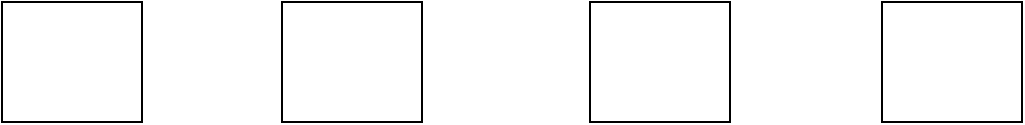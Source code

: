 <mxfile version="25.0.3">
  <diagram name="Page-1" id="wFjABB8sqLexQccF9Fwv">
    <mxGraphModel dx="984" dy="659" grid="1" gridSize="10" guides="1" tooltips="1" connect="1" arrows="1" fold="1" page="1" pageScale="1" pageWidth="827" pageHeight="1169" math="0" shadow="0">
      <root>
        <mxCell id="0" />
        <mxCell id="1" parent="0" />
        <mxCell id="L0EPY0EubnxhDzLbDk12-1" value="" style="rounded=0;whiteSpace=wrap;html=1;" vertex="1" parent="1">
          <mxGeometry x="50" y="290" width="70" height="60" as="geometry" />
        </mxCell>
        <mxCell id="L0EPY0EubnxhDzLbDk12-2" value="" style="rounded=0;whiteSpace=wrap;html=1;" vertex="1" parent="1">
          <mxGeometry x="190" y="290" width="70" height="60" as="geometry" />
        </mxCell>
        <mxCell id="L0EPY0EubnxhDzLbDk12-3" value="" style="rounded=0;whiteSpace=wrap;html=1;" vertex="1" parent="1">
          <mxGeometry x="344" y="290" width="70" height="60" as="geometry" />
        </mxCell>
        <mxCell id="L0EPY0EubnxhDzLbDk12-4" value="" style="rounded=0;whiteSpace=wrap;html=1;" vertex="1" parent="1">
          <mxGeometry x="490" y="290" width="70" height="60" as="geometry" />
        </mxCell>
      </root>
    </mxGraphModel>
  </diagram>
</mxfile>
